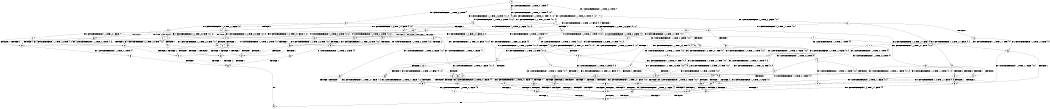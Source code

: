 digraph BCG {
size = "7, 10.5";
center = TRUE;
node [shape = circle];
0 [peripheries = 2];
0 -> 1 [label = "EX !1 !ATOMIC_EXCH_BRANCH (1, +1, TRUE, +0, 2, TRUE) !{}"];
0 -> 2 [label = "EX !2 !ATOMIC_EXCH_BRANCH (1, +0, TRUE, +0, 1, TRUE) !{}"];
0 -> 3 [label = "EX !0 !ATOMIC_EXCH_BRANCH (1, +1, TRUE, +0, 3, TRUE) !{}"];
1 -> 4 [label = "TERMINATE !1"];
1 -> 5 [label = "EX !2 !ATOMIC_EXCH_BRANCH (1, +0, TRUE, +0, 1, FALSE) !{0, 1}"];
1 -> 6 [label = "EX !0 !ATOMIC_EXCH_BRANCH (1, +1, TRUE, +0, 3, FALSE) !{0, 1}"];
2 -> 7 [label = "EX !1 !ATOMIC_EXCH_BRANCH (1, +1, TRUE, +0, 2, TRUE) !{0, 1, 2}"];
2 -> 8 [label = "EX !0 !ATOMIC_EXCH_BRANCH (1, +1, TRUE, +0, 3, TRUE) !{0, 1, 2}"];
2 -> 9 [label = "EX !2 !ATOMIC_EXCH_BRANCH (1, +0, TRUE, +0, 1, TRUE) !{0, 1, 2}"];
3 -> 10 [label = "TERMINATE !0"];
3 -> 11 [label = "EX !1 !ATOMIC_EXCH_BRANCH (1, +1, TRUE, +0, 2, FALSE) !{0}"];
3 -> 12 [label = "EX !2 !ATOMIC_EXCH_BRANCH (1, +0, TRUE, +0, 1, FALSE) !{0}"];
4 -> 13 [label = "EX !2 !ATOMIC_EXCH_BRANCH (1, +0, TRUE, +0, 1, FALSE) !{0}"];
4 -> 14 [label = "EX !0 !ATOMIC_EXCH_BRANCH (1, +1, TRUE, +0, 3, FALSE) !{0}"];
5 -> 15 [label = "TERMINATE !1"];
5 -> 16 [label = "TERMINATE !2"];
5 -> 17 [label = "EX !0 !ATOMIC_EXCH_BRANCH (1, +1, TRUE, +0, 3, TRUE) !{0, 1, 2}"];
6 -> 18 [label = "TERMINATE !1"];
6 -> 19 [label = "EX !2 !ATOMIC_EXCH_BRANCH (1, +0, TRUE, +0, 1, FALSE) !{0, 1}"];
6 -> 20 [label = "EX !0 !ATOMIC_EXCH_BRANCH (1, +0, TRUE, +1, 1, TRUE) !{0, 1}"];
7 -> 21 [label = "TERMINATE !1"];
7 -> 22 [label = "EX !0 !ATOMIC_EXCH_BRANCH (1, +1, TRUE, +0, 3, FALSE) !{0, 1, 2}"];
7 -> 23 [label = "EX !2 !ATOMIC_EXCH_BRANCH (1, +0, TRUE, +0, 1, FALSE) !{0, 1, 2}"];
8 -> 24 [label = "TERMINATE !0"];
8 -> 25 [label = "EX !1 !ATOMIC_EXCH_BRANCH (1, +1, TRUE, +0, 2, FALSE) !{0, 1, 2}"];
8 -> 26 [label = "EX !2 !ATOMIC_EXCH_BRANCH (1, +0, TRUE, +0, 1, FALSE) !{0, 1, 2}"];
9 -> 7 [label = "EX !1 !ATOMIC_EXCH_BRANCH (1, +1, TRUE, +0, 2, TRUE) !{0, 1, 2}"];
9 -> 8 [label = "EX !0 !ATOMIC_EXCH_BRANCH (1, +1, TRUE, +0, 3, TRUE) !{0, 1, 2}"];
9 -> 9 [label = "EX !2 !ATOMIC_EXCH_BRANCH (1, +0, TRUE, +0, 1, TRUE) !{0, 1, 2}"];
10 -> 27 [label = "EX !1 !ATOMIC_EXCH_BRANCH (1, +1, TRUE, +0, 2, FALSE) !{}"];
10 -> 28 [label = "EX !2 !ATOMIC_EXCH_BRANCH (1, +0, TRUE, +0, 1, FALSE) !{}"];
11 -> 29 [label = "TERMINATE !1"];
11 -> 30 [label = "TERMINATE !0"];
11 -> 31 [label = "EX !2 !ATOMIC_EXCH_BRANCH (1, +0, TRUE, +0, 1, FALSE) !{0, 1}"];
12 -> 32 [label = "TERMINATE !2"];
12 -> 33 [label = "TERMINATE !0"];
12 -> 17 [label = "EX !1 !ATOMIC_EXCH_BRANCH (1, +1, TRUE, +0, 2, TRUE) !{0, 1, 2}"];
13 -> 34 [label = "TERMINATE !2"];
13 -> 35 [label = "EX !0 !ATOMIC_EXCH_BRANCH (1, +1, TRUE, +0, 3, TRUE) !{0, 2}"];
14 -> 36 [label = "EX !2 !ATOMIC_EXCH_BRANCH (1, +0, TRUE, +0, 1, FALSE) !{0}"];
14 -> 37 [label = "EX !0 !ATOMIC_EXCH_BRANCH (1, +0, TRUE, +1, 1, TRUE) !{0}"];
15 -> 34 [label = "TERMINATE !2"];
15 -> 35 [label = "EX !0 !ATOMIC_EXCH_BRANCH (1, +1, TRUE, +0, 3, TRUE) !{0, 2}"];
16 -> 34 [label = "TERMINATE !1"];
16 -> 38 [label = "EX !0 !ATOMIC_EXCH_BRANCH (1, +1, TRUE, +0, 3, TRUE) !{0, 1}"];
17 -> 39 [label = "TERMINATE !1"];
17 -> 40 [label = "TERMINATE !2"];
17 -> 41 [label = "TERMINATE !0"];
18 -> 36 [label = "EX !2 !ATOMIC_EXCH_BRANCH (1, +0, TRUE, +0, 1, FALSE) !{0}"];
18 -> 37 [label = "EX !0 !ATOMIC_EXCH_BRANCH (1, +0, TRUE, +1, 1, TRUE) !{0}"];
19 -> 42 [label = "TERMINATE !1"];
19 -> 43 [label = "TERMINATE !2"];
19 -> 44 [label = "EX !0 !ATOMIC_EXCH_BRANCH (1, +0, TRUE, +1, 1, FALSE) !{0, 1, 2}"];
20 -> 45 [label = "TERMINATE !1"];
20 -> 46 [label = "EX !2 !ATOMIC_EXCH_BRANCH (1, +0, TRUE, +0, 1, TRUE) !{0, 1}"];
20 -> 47 [label = "EX !0 !ATOMIC_EXCH_BRANCH (1, +1, TRUE, +0, 3, TRUE) !{0, 1}"];
21 -> 48 [label = "EX !0 !ATOMIC_EXCH_BRANCH (1, +1, TRUE, +0, 3, FALSE) !{0, 2}"];
21 -> 49 [label = "EX !2 !ATOMIC_EXCH_BRANCH (1, +0, TRUE, +0, 1, FALSE) !{0, 2}"];
22 -> 50 [label = "TERMINATE !1"];
22 -> 51 [label = "EX !2 !ATOMIC_EXCH_BRANCH (1, +0, TRUE, +0, 1, FALSE) !{0, 1, 2}"];
22 -> 52 [label = "EX !0 !ATOMIC_EXCH_BRANCH (1, +0, TRUE, +1, 1, TRUE) !{0, 1, 2}"];
23 -> 15 [label = "TERMINATE !1"];
23 -> 16 [label = "TERMINATE !2"];
23 -> 17 [label = "EX !0 !ATOMIC_EXCH_BRANCH (1, +1, TRUE, +0, 3, TRUE) !{0, 1, 2}"];
24 -> 53 [label = "EX !1 !ATOMIC_EXCH_BRANCH (1, +1, TRUE, +0, 2, FALSE) !{1, 2}"];
24 -> 54 [label = "EX !2 !ATOMIC_EXCH_BRANCH (1, +0, TRUE, +0, 1, FALSE) !{1, 2}"];
25 -> 55 [label = "TERMINATE !1"];
25 -> 56 [label = "TERMINATE !0"];
25 -> 57 [label = "EX !2 !ATOMIC_EXCH_BRANCH (1, +0, TRUE, +0, 1, FALSE) !{0, 1, 2}"];
26 -> 32 [label = "TERMINATE !2"];
26 -> 33 [label = "TERMINATE !0"];
26 -> 17 [label = "EX !1 !ATOMIC_EXCH_BRANCH (1, +1, TRUE, +0, 2, TRUE) !{0, 1, 2}"];
27 -> 58 [label = "TERMINATE !1"];
27 -> 59 [label = "EX !2 !ATOMIC_EXCH_BRANCH (1, +0, TRUE, +0, 1, FALSE) !{1}"];
28 -> 60 [label = "TERMINATE !2"];
28 -> 61 [label = "EX !1 !ATOMIC_EXCH_BRANCH (1, +1, TRUE, +0, 2, TRUE) !{1, 2}"];
29 -> 58 [label = "TERMINATE !0"];
29 -> 62 [label = "EX !2 !ATOMIC_EXCH_BRANCH (1, +0, TRUE, +0, 1, FALSE) !{0}"];
30 -> 58 [label = "TERMINATE !1"];
30 -> 59 [label = "EX !2 !ATOMIC_EXCH_BRANCH (1, +0, TRUE, +0, 1, FALSE) !{1}"];
31 -> 63 [label = "TERMINATE !1"];
31 -> 64 [label = "TERMINATE !2"];
31 -> 65 [label = "TERMINATE !0"];
32 -> 60 [label = "TERMINATE !0"];
32 -> 38 [label = "EX !1 !ATOMIC_EXCH_BRANCH (1, +1, TRUE, +0, 2, TRUE) !{0, 1}"];
33 -> 60 [label = "TERMINATE !2"];
33 -> 61 [label = "EX !1 !ATOMIC_EXCH_BRANCH (1, +1, TRUE, +0, 2, TRUE) !{1, 2}"];
34 -> 66 [label = "EX !0 !ATOMIC_EXCH_BRANCH (1, +1, TRUE, +0, 3, TRUE) !{0}"];
35 -> 67 [label = "TERMINATE !2"];
35 -> 68 [label = "TERMINATE !0"];
36 -> 69 [label = "TERMINATE !2"];
36 -> 70 [label = "EX !0 !ATOMIC_EXCH_BRANCH (1, +0, TRUE, +1, 1, FALSE) !{0, 2}"];
37 -> 71 [label = "EX !2 !ATOMIC_EXCH_BRANCH (1, +0, TRUE, +0, 1, TRUE) !{0}"];
37 -> 72 [label = "EX !0 !ATOMIC_EXCH_BRANCH (1, +1, TRUE, +0, 3, TRUE) !{0}"];
38 -> 67 [label = "TERMINATE !1"];
38 -> 73 [label = "TERMINATE !0"];
39 -> 67 [label = "TERMINATE !2"];
39 -> 68 [label = "TERMINATE !0"];
40 -> 67 [label = "TERMINATE !1"];
40 -> 73 [label = "TERMINATE !0"];
41 -> 68 [label = "TERMINATE !1"];
41 -> 73 [label = "TERMINATE !2"];
42 -> 69 [label = "TERMINATE !2"];
42 -> 70 [label = "EX !0 !ATOMIC_EXCH_BRANCH (1, +0, TRUE, +1, 1, FALSE) !{0, 2}"];
43 -> 69 [label = "TERMINATE !1"];
43 -> 74 [label = "EX !0 !ATOMIC_EXCH_BRANCH (1, +0, TRUE, +1, 1, FALSE) !{0, 1}"];
44 -> 63 [label = "TERMINATE !1"];
44 -> 64 [label = "TERMINATE !2"];
44 -> 65 [label = "TERMINATE !0"];
45 -> 71 [label = "EX !2 !ATOMIC_EXCH_BRANCH (1, +0, TRUE, +0, 1, TRUE) !{0}"];
45 -> 72 [label = "EX !0 !ATOMIC_EXCH_BRANCH (1, +1, TRUE, +0, 3, TRUE) !{0}"];
46 -> 75 [label = "TERMINATE !1"];
46 -> 76 [label = "EX !2 !ATOMIC_EXCH_BRANCH (1, +0, TRUE, +0, 1, TRUE) !{0, 1, 2}"];
46 -> 77 [label = "EX !0 !ATOMIC_EXCH_BRANCH (1, +1, TRUE, +0, 3, TRUE) !{0, 1, 2}"];
47 -> 29 [label = "TERMINATE !1"];
47 -> 30 [label = "TERMINATE !0"];
47 -> 31 [label = "EX !2 !ATOMIC_EXCH_BRANCH (1, +0, TRUE, +0, 1, FALSE) !{0, 1}"];
48 -> 78 [label = "EX !2 !ATOMIC_EXCH_BRANCH (1, +0, TRUE, +0, 1, FALSE) !{0, 2}"];
48 -> 79 [label = "EX !0 !ATOMIC_EXCH_BRANCH (1, +0, TRUE, +1, 1, TRUE) !{0, 2}"];
49 -> 34 [label = "TERMINATE !2"];
49 -> 35 [label = "EX !0 !ATOMIC_EXCH_BRANCH (1, +1, TRUE, +0, 3, TRUE) !{0, 2}"];
50 -> 78 [label = "EX !2 !ATOMIC_EXCH_BRANCH (1, +0, TRUE, +0, 1, FALSE) !{0, 2}"];
50 -> 79 [label = "EX !0 !ATOMIC_EXCH_BRANCH (1, +0, TRUE, +1, 1, TRUE) !{0, 2}"];
51 -> 42 [label = "TERMINATE !1"];
51 -> 43 [label = "TERMINATE !2"];
51 -> 44 [label = "EX !0 !ATOMIC_EXCH_BRANCH (1, +0, TRUE, +1, 1, FALSE) !{0, 1, 2}"];
52 -> 75 [label = "TERMINATE !1"];
52 -> 76 [label = "EX !2 !ATOMIC_EXCH_BRANCH (1, +0, TRUE, +0, 1, TRUE) !{0, 1, 2}"];
52 -> 77 [label = "EX !0 !ATOMIC_EXCH_BRANCH (1, +1, TRUE, +0, 3, TRUE) !{0, 1, 2}"];
53 -> 80 [label = "TERMINATE !1"];
53 -> 81 [label = "EX !2 !ATOMIC_EXCH_BRANCH (1, +0, TRUE, +0, 1, FALSE) !{1, 2}"];
54 -> 60 [label = "TERMINATE !2"];
54 -> 61 [label = "EX !1 !ATOMIC_EXCH_BRANCH (1, +1, TRUE, +0, 2, TRUE) !{1, 2}"];
55 -> 80 [label = "TERMINATE !0"];
55 -> 82 [label = "EX !2 !ATOMIC_EXCH_BRANCH (1, +0, TRUE, +0, 1, FALSE) !{0, 2}"];
56 -> 80 [label = "TERMINATE !1"];
56 -> 81 [label = "EX !2 !ATOMIC_EXCH_BRANCH (1, +0, TRUE, +0, 1, FALSE) !{1, 2}"];
57 -> 63 [label = "TERMINATE !1"];
57 -> 64 [label = "TERMINATE !2"];
57 -> 65 [label = "TERMINATE !0"];
58 -> 83 [label = "EX !2 !ATOMIC_EXCH_BRANCH (1, +0, TRUE, +0, 1, FALSE) !{}"];
59 -> 84 [label = "TERMINATE !1"];
59 -> 85 [label = "TERMINATE !2"];
60 -> 86 [label = "EX !1 !ATOMIC_EXCH_BRANCH (1, +1, TRUE, +0, 2, TRUE) !{1}"];
61 -> 68 [label = "TERMINATE !1"];
61 -> 73 [label = "TERMINATE !2"];
62 -> 87 [label = "TERMINATE !2"];
62 -> 84 [label = "TERMINATE !0"];
63 -> 87 [label = "TERMINATE !2"];
63 -> 84 [label = "TERMINATE !0"];
64 -> 87 [label = "TERMINATE !1"];
64 -> 85 [label = "TERMINATE !0"];
65 -> 84 [label = "TERMINATE !1"];
65 -> 85 [label = "TERMINATE !2"];
66 -> 88 [label = "TERMINATE !0"];
67 -> 88 [label = "TERMINATE !0"];
68 -> 88 [label = "TERMINATE !2"];
69 -> 89 [label = "EX !0 !ATOMIC_EXCH_BRANCH (1, +0, TRUE, +1, 1, FALSE) !{0}"];
70 -> 87 [label = "TERMINATE !2"];
70 -> 84 [label = "TERMINATE !0"];
71 -> 90 [label = "EX !2 !ATOMIC_EXCH_BRANCH (1, +0, TRUE, +0, 1, TRUE) !{0, 2}"];
71 -> 91 [label = "EX !0 !ATOMIC_EXCH_BRANCH (1, +1, TRUE, +0, 3, TRUE) !{0, 2}"];
72 -> 58 [label = "TERMINATE !0"];
72 -> 62 [label = "EX !2 !ATOMIC_EXCH_BRANCH (1, +0, TRUE, +0, 1, FALSE) !{0}"];
73 -> 88 [label = "TERMINATE !1"];
74 -> 87 [label = "TERMINATE !1"];
74 -> 85 [label = "TERMINATE !0"];
75 -> 90 [label = "EX !2 !ATOMIC_EXCH_BRANCH (1, +0, TRUE, +0, 1, TRUE) !{0, 2}"];
75 -> 91 [label = "EX !0 !ATOMIC_EXCH_BRANCH (1, +1, TRUE, +0, 3, TRUE) !{0, 2}"];
76 -> 75 [label = "TERMINATE !1"];
76 -> 76 [label = "EX !2 !ATOMIC_EXCH_BRANCH (1, +0, TRUE, +0, 1, TRUE) !{0, 1, 2}"];
76 -> 77 [label = "EX !0 !ATOMIC_EXCH_BRANCH (1, +1, TRUE, +0, 3, TRUE) !{0, 1, 2}"];
77 -> 55 [label = "TERMINATE !1"];
77 -> 56 [label = "TERMINATE !0"];
77 -> 57 [label = "EX !2 !ATOMIC_EXCH_BRANCH (1, +0, TRUE, +0, 1, FALSE) !{0, 1, 2}"];
78 -> 69 [label = "TERMINATE !2"];
78 -> 70 [label = "EX !0 !ATOMIC_EXCH_BRANCH (1, +0, TRUE, +1, 1, FALSE) !{0, 2}"];
79 -> 90 [label = "EX !2 !ATOMIC_EXCH_BRANCH (1, +0, TRUE, +0, 1, TRUE) !{0, 2}"];
79 -> 91 [label = "EX !0 !ATOMIC_EXCH_BRANCH (1, +1, TRUE, +0, 3, TRUE) !{0, 2}"];
80 -> 92 [label = "EX !2 !ATOMIC_EXCH_BRANCH (1, +0, TRUE, +0, 1, FALSE) !{2}"];
81 -> 84 [label = "TERMINATE !1"];
81 -> 85 [label = "TERMINATE !2"];
82 -> 87 [label = "TERMINATE !2"];
82 -> 84 [label = "TERMINATE !0"];
83 -> 93 [label = "TERMINATE !2"];
84 -> 93 [label = "TERMINATE !2"];
85 -> 93 [label = "TERMINATE !1"];
86 -> 88 [label = "TERMINATE !1"];
87 -> 93 [label = "TERMINATE !0"];
88 -> 94 [label = "exit"];
89 -> 93 [label = "TERMINATE !0"];
90 -> 90 [label = "EX !2 !ATOMIC_EXCH_BRANCH (1, +0, TRUE, +0, 1, TRUE) !{0, 2}"];
90 -> 91 [label = "EX !0 !ATOMIC_EXCH_BRANCH (1, +1, TRUE, +0, 3, TRUE) !{0, 2}"];
91 -> 80 [label = "TERMINATE !0"];
91 -> 82 [label = "EX !2 !ATOMIC_EXCH_BRANCH (1, +0, TRUE, +0, 1, FALSE) !{0, 2}"];
92 -> 93 [label = "TERMINATE !2"];
93 -> 94 [label = "exit"];
}
